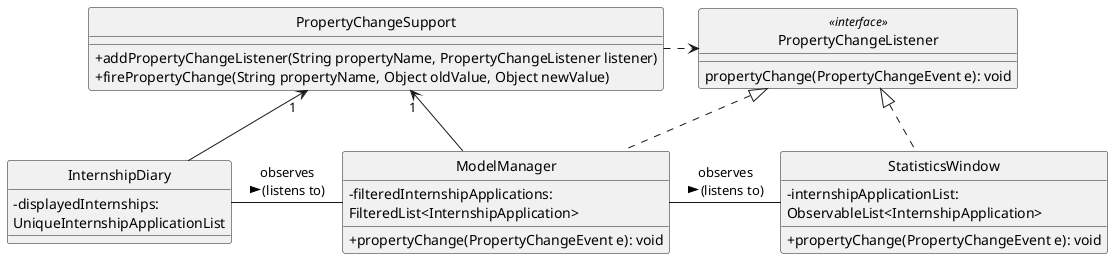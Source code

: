@startuml

hide circle
skinparam classAttributeIconSize 0

'package Model <<Rectangle>> {
'    class InternshipDiary
'    class ModelManager
'}
'
'package UI <<Rectangle>> {
'    class StatisticsWindow
'}

Class InternshipDiary {
    - displayedInternships: \nUniqueInternshipApplicationList
'    - changes: PropertyChangeSupport
'    + addPropertyChangeListener(ListenerPropertyType propertyType, \nPropertyChangeListener l): void
'    + firePropertyChange(ListenerPropertyType propertyType, \nObject newValue): void
}

Class ModelManager implements PropertyChangeListener {
     - filteredInternshipApplications: \nFilteredList<InternshipApplication>
'    - changes: PropertyChangeSupport
'    + addPropertyChangeListener(ListenerPropertyType propertyType, \nPropertyChangeListener l): void
'    + firePropertyChange(ListenerPropertyType propertyType, Object newValue): void
    + propertyChange(PropertyChangeEvent e): void
'    - refreshFilteredInternshipApplications(Object newInternshipApplications)
'    - fireAllPropertyChanges(): void
}

Class StatisticsWindow implements PropertyChangeListener {
    - internshipApplicationList: \nObservableList<InternshipApplication>
    + propertyChange(PropertyChangeEvent e): void
}

class PropertyChangeListener <<interface>> {
    propertyChange(PropertyChangeEvent e): void
}

class PropertyChangeSupport {
    + addPropertyChangeListener(String propertyName, PropertyChangeListener listener)
    + firePropertyChange(String propertyName, Object oldValue, Object newValue)
}

InternshipDiary -up-> "1" PropertyChangeSupport
ModelManager -up-> "1" PropertyChangeSupport

PropertyChangeSupport .right.> PropertyChangeListener

'enum ListenerPropertyType <<enumeration>> {
'    DISPLAYED_INTERNSHIPS
'    FILTERED_INTERNSHIP_APPLICATIONS
'    VIEW_TYPE
'    COMPARATOR
'    PREDICATE
'    DISPLAYED_INTERNSHIP_DETAILS
'}
'
'InternshipDiary ..> ListenerPropertyType
'ModelManager ..> ListenerPropertyType

StatisticsWindow -left- ModelManager: observes\n (listens to) >

ModelManager -left- InternshipDiary: observes\n (listens to) >

'        logic.addPropertyChangeListener(FILTERED_INTERNSHIP_APPLICATIONS, internshipApplicationListPanel);
'        logic.addPropertyChangeListener(FILTERED_INTERNSHIP_APPLICATIONS, statisticsWindow);
'        logic.addPropertyChangeListener(FILTERED_INTERNSHIP_APPLICATIONS, statisticsBarFooter);
'        logic.addPropertyChangeListener(COMPARATOR, comparatorDisplayFooter);
'        logic.addPropertyChangeListener(PREDICATE, predicateDisplayFooter);
'        logic.addPropertyChangeListener(PREDICATE, internshipApplicationDetailSetter);
'        logic.addPropertyChangeListener(VIEW_TYPE, viewDisplayFooter);
'        logic.addPropertyChangeListener(DISPLAYED_INTERNSHIP_DETAIL, internshipApplicationDetailSetter);



@enduml
